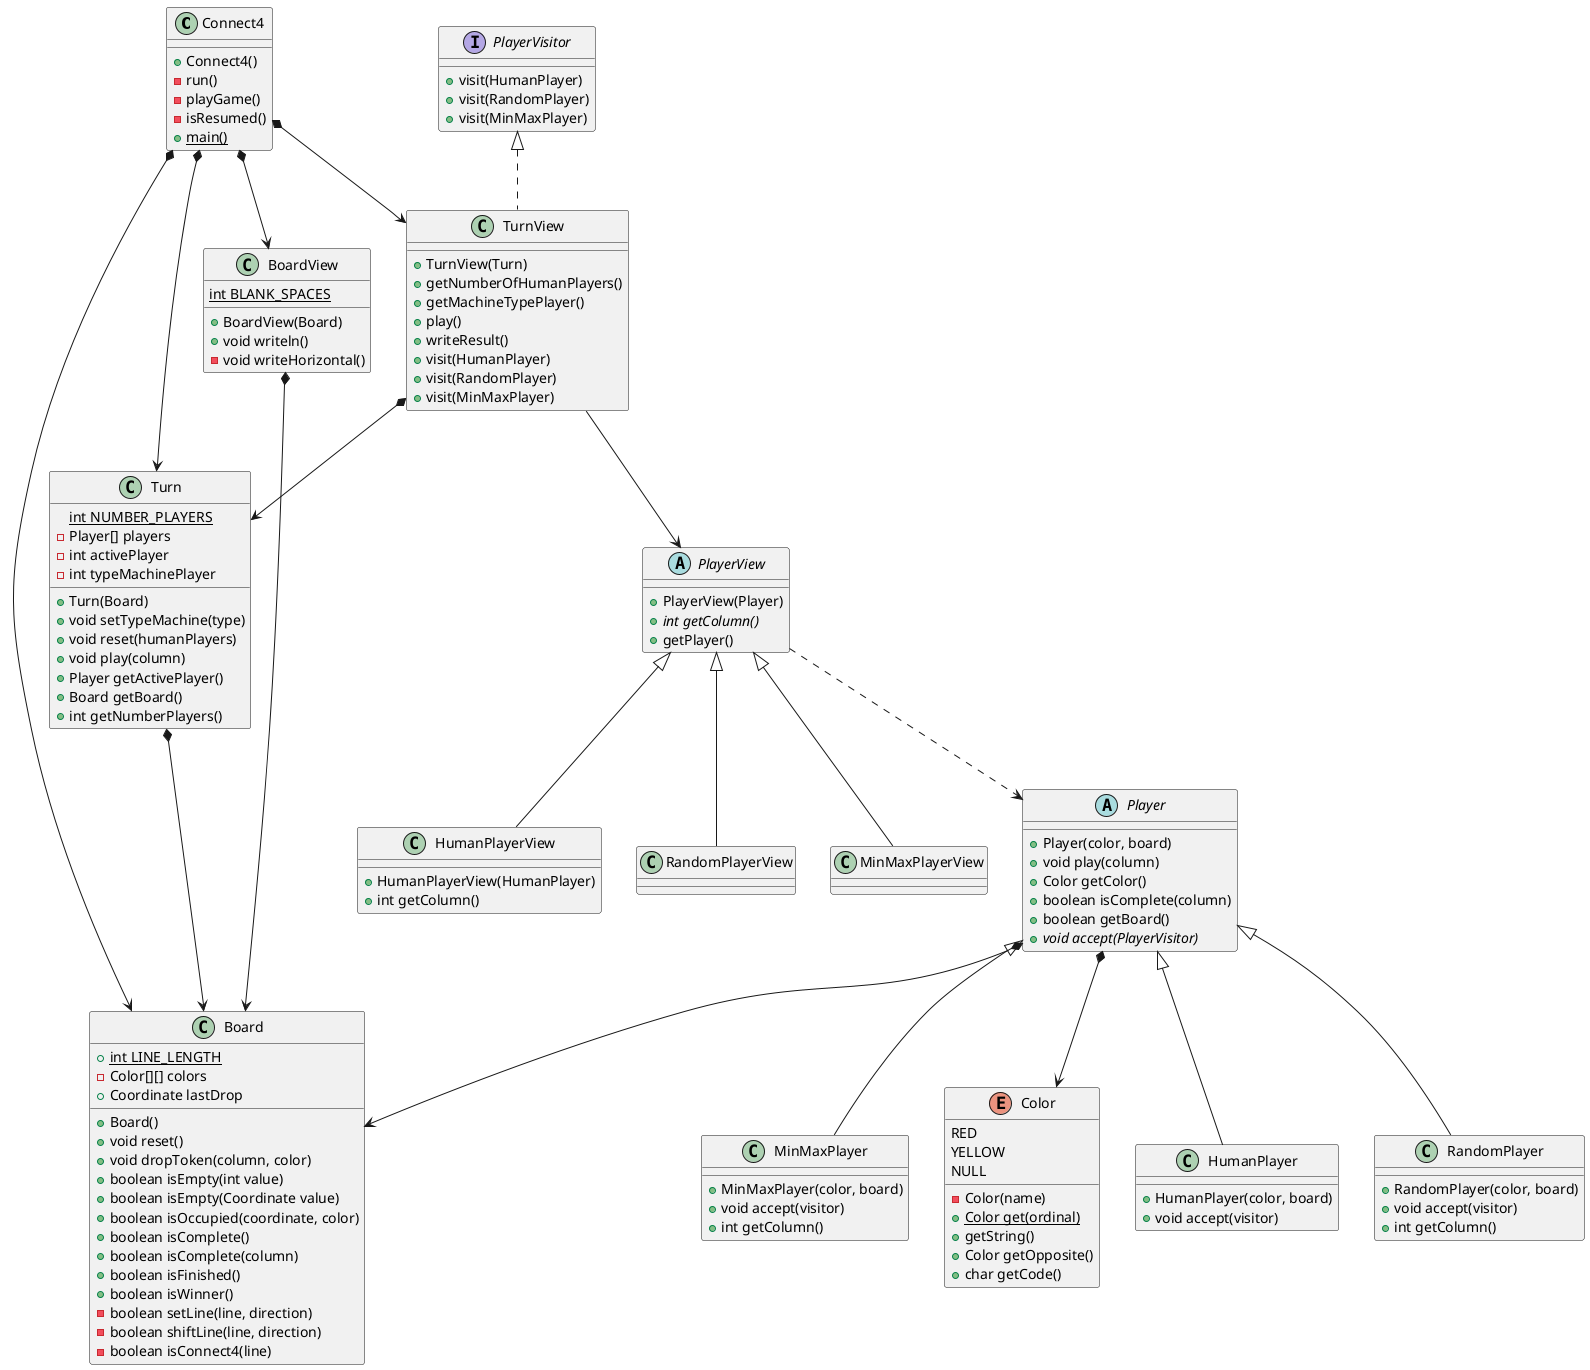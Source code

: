 @startuml connect4
Connect4 *--> Board
Connect4 *--> Turn
Connect4 *--> BoardView
Connect4 *--> TurnView
Connect4 : + Connect4()
Connect4 : - run()
Connect4 : - playGame()
Connect4 : - isResumed()
Connect4 : + {static} main()

interface PlayerVisitor
PlayerVisitor <|.. TurnView
PlayerVisitor : + visit(HumanPlayer)
PlayerVisitor : + visit(RandomPlayer)
PlayerVisitor : + visit(MinMaxPlayer)

TurnView *--> Turn
TurnView --> PlayerView
TurnView : + TurnView(Turn)
TurnView : + getNumberOfHumanPlayers()
TurnView : + getMachineTypePlayer()
TurnView : + play()
TurnView : + writeResult()
TurnView : + visit(HumanPlayer)
TurnView : + visit(RandomPlayer)
TurnView : + visit(MinMaxPlayer)

abstract PlayerView
PlayerView ..> Player
PlayerView : + PlayerView(Player)
PlayerView : + {abstract} int getColumn()
PlayerView : + getPlayer()
PlayerView <|-- HumanPlayerView
PlayerView <|-- RandomPlayerView
PlayerView <|-- MinMaxPlayerView

HumanPlayerView : + HumanPlayerView(HumanPlayer)
HumanPlayerView : + int getColumn()

BoardView : {static} int BLANK_SPACES
BoardView *--> Board
BoardView : + BoardView(Board)
BoardView : + void writeln()
BoardView : - void writeHorizontal()

Turn : {static} int NUMBER_PLAYERS
Turn : - Player[] players
Turn : - int activePlayer
Turn : - int typeMachinePlayer
Turn *--> Board
Turn : + Turn(Board)
Turn : + void setTypeMachine(type)
Turn : + void reset(humanPlayers)
Turn : + void play(column)
Turn : + Player getActivePlayer()
Turn : + Board getBoard()
Turn : + int getNumberPlayers()

abstract Player
Player *--> Color
Player *--> Board
Player : + Player(color, board)
Player : + void play(column)
Player : + Color getColor()
Player : + boolean isComplete(column)
Player : + boolean getBoard()
Player : + {abstract} void accept(PlayerVisitor)
Player <|-- HumanPlayer
Player <|-- RandomPlayer
Player <|-- MinMaxPlayer

HumanPlayer : + HumanPlayer(color, board)
HumanPlayer : + void accept(visitor)

RandomPlayer : + RandomPlayer(color, board)
RandomPlayer : + void accept(visitor)
RandomPlayer : + int getColumn()

MinMaxPlayer : + MinMaxPlayer(color, board)
MinMaxPlayer : + void accept(visitor)
MinMaxPlayer : + int getColumn()

Board : + {static} int LINE_LENGTH
Board : - Color[][] colors
Board : + Coordinate lastDrop
Board : + Board()
Board : + void reset()
Board : + void dropToken(column, color)
Board : + boolean isEmpty(int value)
Board : + boolean isEmpty(Coordinate value)
Board : + boolean isOccupied(coordinate, color)
Board : + boolean isComplete()
Board : + boolean isComplete(column)
Board : + boolean isFinished()
Board : + boolean isWinner()
Board : - boolean setLine(line, direction)
Board : - boolean shiftLine(line, direction)
Board : - boolean isConnect4(line)

enum Color
Color : RED
Color : YELLOW
Color : NULL
Color : - Color(name)
Color : + {static} Color get(ordinal)
Color : + getString()
Color : + Color getOpposite()
Color : + char getCode()

@enduml